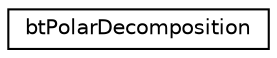 digraph "Graphical Class Hierarchy"
{
  edge [fontname="Helvetica",fontsize="10",labelfontname="Helvetica",labelfontsize="10"];
  node [fontname="Helvetica",fontsize="10",shape=record];
  rankdir="LR";
  Node1 [label="btPolarDecomposition",height=0.2,width=0.4,color="black", fillcolor="white", style="filled",URL="$classbt_polar_decomposition.html"];
}
